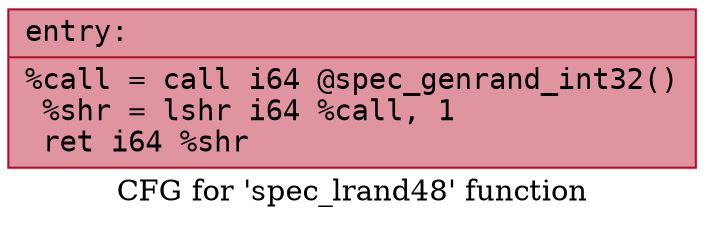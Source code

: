 digraph "CFG for 'spec_lrand48' function" {
	label="CFG for 'spec_lrand48' function";

	Node0x5614a63e0560 [shape=record,color="#b70d28ff", style=filled, fillcolor="#b70d2870" fontname="Courier",label="{entry:\l|  %call = call i64 @spec_genrand_int32()\l  %shr = lshr i64 %call, 1\l  ret i64 %shr\l}"];
}

